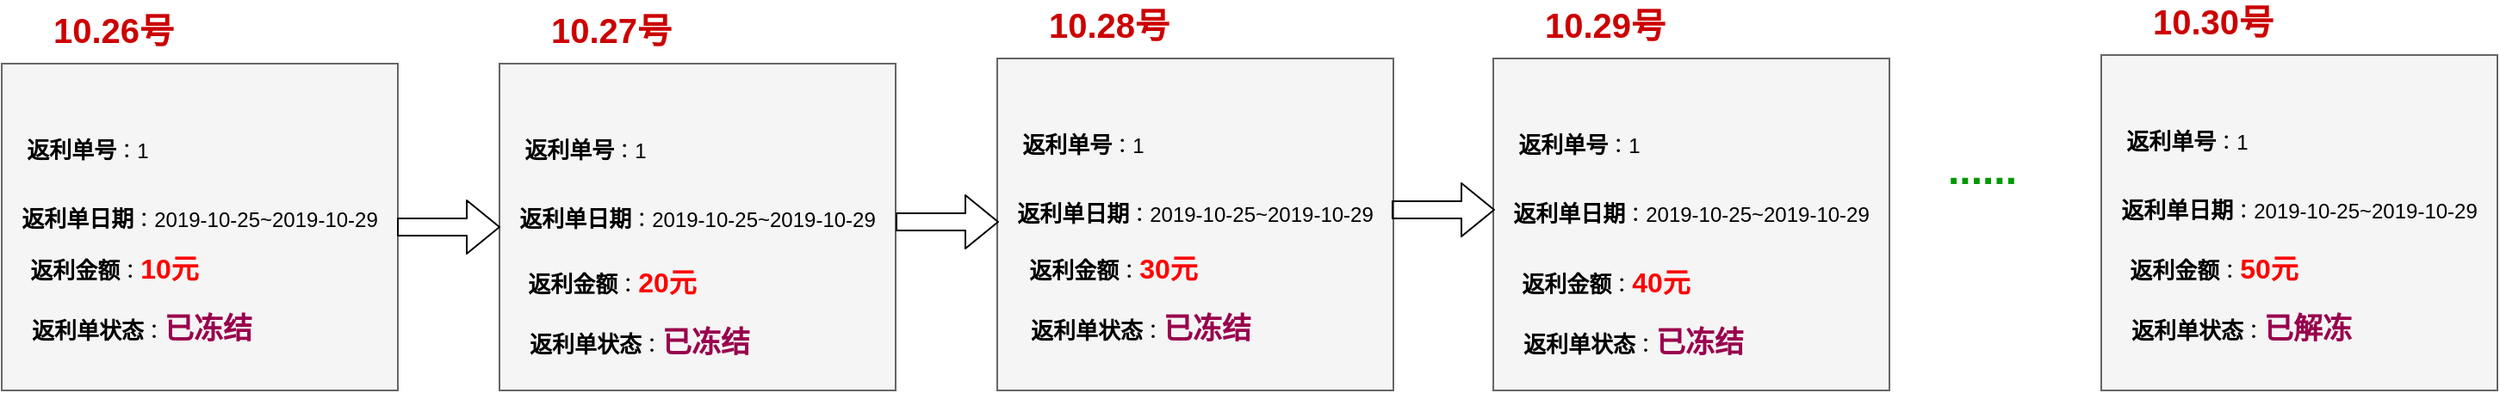 <mxfile version="12.3.3" type="github" pages="1"><diagram id="r1otZ80eUNIsDmEtXm5A" name="Page-1"><mxGraphModel dx="1132" dy="780" grid="1" gridSize="10" guides="1" tooltips="1" connect="1" arrows="1" fold="1" page="1" pageScale="1" pageWidth="827" pageHeight="1169" math="0" shadow="0"><root><mxCell id="0"/><mxCell id="1" parent="0"/><mxCell id="qAmnn0Q7akPSg2kb46EU-2" value="" style="rounded=0;whiteSpace=wrap;html=1;direction=south;fillColor=#f5f5f5;strokeColor=#666666;fontColor=#333333;" vertex="1" parent="1"><mxGeometry x="20" y="150" width="230" height="190" as="geometry"/></mxCell><mxCell id="qAmnn0Q7akPSg2kb46EU-3" value="&lt;font style=&quot;font-size: 20px&quot; color=&quot;#CC0000&quot;&gt;&lt;b&gt;&lt;font style=&quot;font-size: 20px&quot;&gt;10.26&lt;/font&gt;号&lt;/b&gt;&lt;/font&gt;" style="text;html=1;strokeColor=none;fillColor=none;align=center;verticalAlign=middle;whiteSpace=wrap;rounded=0;" vertex="1" parent="1"><mxGeometry x="30" y="120" width="110" height="20" as="geometry"/></mxCell><mxCell id="qAmnn0Q7akPSg2kb46EU-4" value="&lt;font style=&quot;font-size: 13px&quot;&gt;&lt;b&gt;返利单号&lt;/b&gt;&lt;/font&gt;：1" style="text;html=1;strokeColor=none;fillColor=none;align=center;verticalAlign=middle;whiteSpace=wrap;rounded=0;" vertex="1" parent="1"><mxGeometry x="30" y="190" width="80" height="20" as="geometry"/></mxCell><mxCell id="qAmnn0Q7akPSg2kb46EU-5" value="&lt;font style=&quot;font-size: 13px&quot;&gt;&lt;b&gt;返利单日期&lt;/b&gt;&lt;/font&gt;：2019-10-25~2019-10-29" style="text;html=1;strokeColor=none;fillColor=none;align=center;verticalAlign=middle;whiteSpace=wrap;rounded=0;" vertex="1" parent="1"><mxGeometry x="30" y="230" width="210" height="20" as="geometry"/></mxCell><mxCell id="qAmnn0Q7akPSg2kb46EU-6" value="" style="rounded=0;whiteSpace=wrap;html=1;direction=south;fillColor=#f5f5f5;strokeColor=#666666;fontColor=#333333;" vertex="1" parent="1"><mxGeometry x="309" y="150" width="230" height="190" as="geometry"/></mxCell><mxCell id="qAmnn0Q7akPSg2kb46EU-7" value="&lt;font style=&quot;font-size: 20px&quot; color=&quot;#CC0000&quot;&gt;&lt;b&gt;&lt;font style=&quot;font-size: 20px&quot;&gt;10.27&lt;/font&gt;号&lt;/b&gt;&lt;/font&gt;" style="text;html=1;strokeColor=none;fillColor=none;align=center;verticalAlign=middle;whiteSpace=wrap;rounded=0;" vertex="1" parent="1"><mxGeometry x="319" y="120" width="110" height="20" as="geometry"/></mxCell><mxCell id="qAmnn0Q7akPSg2kb46EU-8" value="&lt;font style=&quot;font-size: 13px&quot;&gt;&lt;b&gt;返利单号&lt;/b&gt;&lt;/font&gt;：1" style="text;html=1;strokeColor=none;fillColor=none;align=center;verticalAlign=middle;whiteSpace=wrap;rounded=0;" vertex="1" parent="1"><mxGeometry x="319" y="190" width="80" height="20" as="geometry"/></mxCell><mxCell id="qAmnn0Q7akPSg2kb46EU-9" value="&lt;font style=&quot;font-size: 13px&quot;&gt;&lt;b&gt;返利单日期&lt;/b&gt;&lt;/font&gt;：2019-10-25~2019-10-29" style="text;html=1;strokeColor=none;fillColor=none;align=center;verticalAlign=middle;whiteSpace=wrap;rounded=0;" vertex="1" parent="1"><mxGeometry x="319" y="230" width="210" height="20" as="geometry"/></mxCell><mxCell id="qAmnn0Q7akPSg2kb46EU-10" value="" style="shape=flexArrow;endArrow=classic;html=1;" edge="1" parent="1"><mxGeometry width="50" height="50" relative="1" as="geometry"><mxPoint x="249.5" y="245" as="sourcePoint"/><mxPoint x="309.5" y="245" as="targetPoint"/></mxGeometry></mxCell><mxCell id="qAmnn0Q7akPSg2kb46EU-11" value="" style="rounded=0;whiteSpace=wrap;html=1;direction=south;fillColor=#f5f5f5;strokeColor=#666666;fontColor=#333333;" vertex="1" parent="1"><mxGeometry x="598" y="147" width="230" height="193" as="geometry"/></mxCell><mxCell id="qAmnn0Q7akPSg2kb46EU-12" value="&lt;font style=&quot;font-size: 20px&quot; color=&quot;#CC0000&quot;&gt;&lt;b&gt;&lt;font style=&quot;font-size: 20px&quot;&gt;10.28&lt;/font&gt;号&lt;/b&gt;&lt;/font&gt;" style="text;html=1;strokeColor=none;fillColor=none;align=center;verticalAlign=middle;whiteSpace=wrap;rounded=0;" vertex="1" parent="1"><mxGeometry x="608" y="117" width="110" height="20" as="geometry"/></mxCell><mxCell id="qAmnn0Q7akPSg2kb46EU-13" value="&lt;font style=&quot;font-size: 13px&quot;&gt;&lt;b&gt;返利单号&lt;/b&gt;&lt;/font&gt;：1" style="text;html=1;strokeColor=none;fillColor=none;align=center;verticalAlign=middle;whiteSpace=wrap;rounded=0;" vertex="1" parent="1"><mxGeometry x="608" y="187" width="80" height="20" as="geometry"/></mxCell><mxCell id="qAmnn0Q7akPSg2kb46EU-14" value="&lt;font style=&quot;font-size: 13px&quot;&gt;&lt;b&gt;返利单日期&lt;/b&gt;&lt;/font&gt;：2019-10-25~2019-10-29" style="text;html=1;strokeColor=none;fillColor=none;align=center;verticalAlign=middle;whiteSpace=wrap;rounded=0;" vertex="1" parent="1"><mxGeometry x="608" y="227" width="210" height="20" as="geometry"/></mxCell><mxCell id="qAmnn0Q7akPSg2kb46EU-15" value="" style="shape=flexArrow;endArrow=classic;html=1;" edge="1" parent="1"><mxGeometry width="50" height="50" relative="1" as="geometry"><mxPoint x="539" y="242" as="sourcePoint"/><mxPoint x="599" y="242" as="targetPoint"/></mxGeometry></mxCell><mxCell id="qAmnn0Q7akPSg2kb46EU-16" value="" style="rounded=0;whiteSpace=wrap;html=1;direction=south;fillColor=#f5f5f5;strokeColor=#666666;fontColor=#333333;" vertex="1" parent="1"><mxGeometry x="886" y="147" width="230" height="193" as="geometry"/></mxCell><mxCell id="qAmnn0Q7akPSg2kb46EU-17" value="&lt;font style=&quot;font-size: 20px&quot; color=&quot;#CC0000&quot;&gt;&lt;b&gt;&lt;font style=&quot;font-size: 20px&quot;&gt;10.29&lt;/font&gt;号&lt;/b&gt;&lt;/font&gt;" style="text;html=1;strokeColor=none;fillColor=none;align=center;verticalAlign=middle;whiteSpace=wrap;rounded=0;" vertex="1" parent="1"><mxGeometry x="896" y="117" width="110" height="20" as="geometry"/></mxCell><mxCell id="qAmnn0Q7akPSg2kb46EU-18" value="&lt;font style=&quot;font-size: 13px&quot;&gt;&lt;b&gt;返利单号&lt;/b&gt;&lt;/font&gt;：1" style="text;html=1;strokeColor=none;fillColor=none;align=center;verticalAlign=middle;whiteSpace=wrap;rounded=0;" vertex="1" parent="1"><mxGeometry x="896" y="187" width="80" height="20" as="geometry"/></mxCell><mxCell id="qAmnn0Q7akPSg2kb46EU-19" value="&lt;font style=&quot;font-size: 13px&quot;&gt;&lt;b&gt;返利单日期&lt;/b&gt;&lt;/font&gt;：2019-10-25~2019-10-29" style="text;html=1;strokeColor=none;fillColor=none;align=center;verticalAlign=middle;whiteSpace=wrap;rounded=0;" vertex="1" parent="1"><mxGeometry x="896" y="227" width="210" height="20" as="geometry"/></mxCell><mxCell id="qAmnn0Q7akPSg2kb46EU-20" value="" style="shape=flexArrow;endArrow=classic;html=1;" edge="1" parent="1"><mxGeometry width="50" height="50" relative="1" as="geometry"><mxPoint x="827" y="235" as="sourcePoint"/><mxPoint x="887" y="235" as="targetPoint"/></mxGeometry></mxCell><mxCell id="qAmnn0Q7akPSg2kb46EU-21" value="" style="rounded=0;whiteSpace=wrap;html=1;direction=south;fillColor=#f5f5f5;strokeColor=#666666;fontColor=#333333;" vertex="1" parent="1"><mxGeometry x="1239" y="145" width="230" height="195" as="geometry"/></mxCell><mxCell id="qAmnn0Q7akPSg2kb46EU-22" value="&lt;font style=&quot;font-size: 20px&quot; color=&quot;#CC0000&quot;&gt;&lt;b&gt;&lt;font style=&quot;font-size: 20px&quot;&gt;10.30&lt;/font&gt;号&lt;/b&gt;&lt;/font&gt;" style="text;html=1;strokeColor=none;fillColor=none;align=center;verticalAlign=middle;whiteSpace=wrap;rounded=0;" vertex="1" parent="1"><mxGeometry x="1249" y="115" width="110" height="20" as="geometry"/></mxCell><mxCell id="qAmnn0Q7akPSg2kb46EU-23" value="&lt;font style=&quot;font-size: 13px&quot;&gt;&lt;b&gt;返利单号&lt;/b&gt;&lt;/font&gt;：1" style="text;html=1;strokeColor=none;fillColor=none;align=center;verticalAlign=middle;whiteSpace=wrap;rounded=0;" vertex="1" parent="1"><mxGeometry x="1249" y="185" width="80" height="20" as="geometry"/></mxCell><mxCell id="qAmnn0Q7akPSg2kb46EU-24" value="&lt;font style=&quot;font-size: 13px&quot;&gt;&lt;b&gt;返利单日期&lt;/b&gt;&lt;/font&gt;：2019-10-25~2019-10-29" style="text;html=1;strokeColor=none;fillColor=none;align=center;verticalAlign=middle;whiteSpace=wrap;rounded=0;" vertex="1" parent="1"><mxGeometry x="1249" y="225" width="210" height="20" as="geometry"/></mxCell><mxCell id="qAmnn0Q7akPSg2kb46EU-26" value="&lt;font color=&quot;#009900&quot;&gt;&lt;b&gt;&lt;font style=&quot;font-size: 24px&quot;&gt;......&lt;/font&gt;&lt;/b&gt;&lt;/font&gt;" style="text;html=1;strokeColor=none;fillColor=none;align=center;verticalAlign=middle;whiteSpace=wrap;rounded=0;" vertex="1" parent="1"><mxGeometry x="1150" y="202" width="40" height="20" as="geometry"/></mxCell><mxCell id="qAmnn0Q7akPSg2kb46EU-35" value="&lt;font style=&quot;font-size: 13px&quot;&gt;&lt;b&gt;返利金额&lt;/b&gt;&lt;/font&gt;：&lt;font style=&quot;font-size: 16px&quot;&gt;&lt;b&gt;&lt;font style=&quot;font-size: 16px&quot; color=&quot;#FF0000&quot;&gt;50元&lt;/font&gt;&lt;/b&gt;&lt;/font&gt;" style="text;html=1;strokeColor=none;fillColor=none;align=center;verticalAlign=middle;whiteSpace=wrap;rounded=0;" vertex="1" parent="1"><mxGeometry x="1249" y="259" width="111" height="20" as="geometry"/></mxCell><mxCell id="qAmnn0Q7akPSg2kb46EU-36" value="&lt;font style=&quot;font-size: 13px&quot;&gt;&lt;b&gt;返利单状态&lt;/b&gt;&lt;/font&gt;：&lt;font style=&quot;font-size: 17px&quot; color=&quot;#99004D&quot;&gt;&lt;b&gt;已解冻&lt;/b&gt;&lt;/font&gt;" style="text;html=1;strokeColor=none;fillColor=none;align=center;verticalAlign=middle;whiteSpace=wrap;rounded=0;" vertex="1" parent="1"><mxGeometry x="1251" y="295" width="139" height="20" as="geometry"/></mxCell><mxCell id="qAmnn0Q7akPSg2kb46EU-37" value="&lt;font style=&quot;font-size: 13px&quot;&gt;&lt;b&gt;返利金额&lt;/b&gt;&lt;/font&gt;：&lt;font style=&quot;font-size: 16px&quot;&gt;&lt;b&gt;&lt;font style=&quot;font-size: 16px&quot; color=&quot;#FF0000&quot;&gt;40元&lt;/font&gt;&lt;/b&gt;&lt;/font&gt;" style="text;html=1;strokeColor=none;fillColor=none;align=center;verticalAlign=middle;whiteSpace=wrap;rounded=0;" vertex="1" parent="1"><mxGeometry x="896" y="267" width="111" height="20" as="geometry"/></mxCell><mxCell id="qAmnn0Q7akPSg2kb46EU-38" value="&lt;font style=&quot;font-size: 13px&quot;&gt;&lt;b&gt;返利单状态&lt;/b&gt;&lt;/font&gt;：&lt;font style=&quot;font-size: 17px&quot; color=&quot;#99004D&quot;&gt;&lt;b&gt;已冻结&lt;/b&gt;&lt;/font&gt;" style="text;html=1;strokeColor=none;fillColor=none;align=center;verticalAlign=middle;whiteSpace=wrap;rounded=0;" vertex="1" parent="1"><mxGeometry x="898" y="303" width="139" height="20" as="geometry"/></mxCell><mxCell id="qAmnn0Q7akPSg2kb46EU-39" value="&lt;font style=&quot;font-size: 13px&quot;&gt;&lt;b&gt;返利金额&lt;/b&gt;&lt;/font&gt;：&lt;font style=&quot;font-size: 16px&quot;&gt;&lt;b&gt;&lt;font style=&quot;font-size: 16px&quot; color=&quot;#FF0000&quot;&gt;30元&lt;/font&gt;&lt;/b&gt;&lt;/font&gt;" style="text;html=1;strokeColor=none;fillColor=none;align=center;verticalAlign=middle;whiteSpace=wrap;rounded=0;" vertex="1" parent="1"><mxGeometry x="610" y="259" width="111" height="20" as="geometry"/></mxCell><mxCell id="qAmnn0Q7akPSg2kb46EU-40" value="&lt;font style=&quot;font-size: 13px&quot;&gt;&lt;b&gt;返利单状态&lt;/b&gt;&lt;/font&gt;：&lt;font style=&quot;font-size: 17px&quot; color=&quot;#99004D&quot;&gt;&lt;b&gt;已冻结&lt;/b&gt;&lt;/font&gt;" style="text;html=1;strokeColor=none;fillColor=none;align=center;verticalAlign=middle;whiteSpace=wrap;rounded=0;" vertex="1" parent="1"><mxGeometry x="612" y="295" width="139" height="20" as="geometry"/></mxCell><mxCell id="qAmnn0Q7akPSg2kb46EU-41" value="&lt;font style=&quot;font-size: 13px&quot;&gt;&lt;b&gt;返利金额&lt;/b&gt;&lt;/font&gt;：&lt;font style=&quot;font-size: 16px&quot;&gt;&lt;b&gt;&lt;font style=&quot;font-size: 16px&quot; color=&quot;#FF0000&quot;&gt;20元&lt;/font&gt;&lt;/b&gt;&lt;/font&gt;" style="text;html=1;strokeColor=none;fillColor=none;align=center;verticalAlign=middle;whiteSpace=wrap;rounded=0;" vertex="1" parent="1"><mxGeometry x="319" y="267" width="111" height="20" as="geometry"/></mxCell><mxCell id="qAmnn0Q7akPSg2kb46EU-42" value="&lt;font style=&quot;font-size: 13px&quot;&gt;&lt;b&gt;返利单状态&lt;/b&gt;&lt;/font&gt;：&lt;font style=&quot;font-size: 17px&quot; color=&quot;#99004D&quot;&gt;&lt;b&gt;已冻结&lt;/b&gt;&lt;/font&gt;" style="text;html=1;strokeColor=none;fillColor=none;align=center;verticalAlign=middle;whiteSpace=wrap;rounded=0;" vertex="1" parent="1"><mxGeometry x="321" y="303" width="139" height="20" as="geometry"/></mxCell><mxCell id="qAmnn0Q7akPSg2kb46EU-43" value="&lt;font style=&quot;font-size: 13px&quot;&gt;&lt;b&gt;返利金额&lt;/b&gt;&lt;/font&gt;：&lt;font style=&quot;font-size: 16px&quot;&gt;&lt;b&gt;&lt;font style=&quot;font-size: 16px&quot; color=&quot;#FF0000&quot;&gt;10元&lt;/font&gt;&lt;/b&gt;&lt;/font&gt;" style="text;html=1;strokeColor=none;fillColor=none;align=center;verticalAlign=middle;whiteSpace=wrap;rounded=0;" vertex="1" parent="1"><mxGeometry x="30" y="259" width="111" height="20" as="geometry"/></mxCell><mxCell id="qAmnn0Q7akPSg2kb46EU-44" value="&lt;font style=&quot;font-size: 13px&quot;&gt;&lt;b&gt;返利单状态&lt;/b&gt;&lt;/font&gt;：&lt;font style=&quot;font-size: 17px&quot; color=&quot;#99004D&quot;&gt;&lt;b&gt;已冻结&lt;/b&gt;&lt;/font&gt;" style="text;html=1;strokeColor=none;fillColor=none;align=center;verticalAlign=middle;whiteSpace=wrap;rounded=0;" vertex="1" parent="1"><mxGeometry x="32" y="295" width="139" height="20" as="geometry"/></mxCell></root></mxGraphModel></diagram></mxfile>